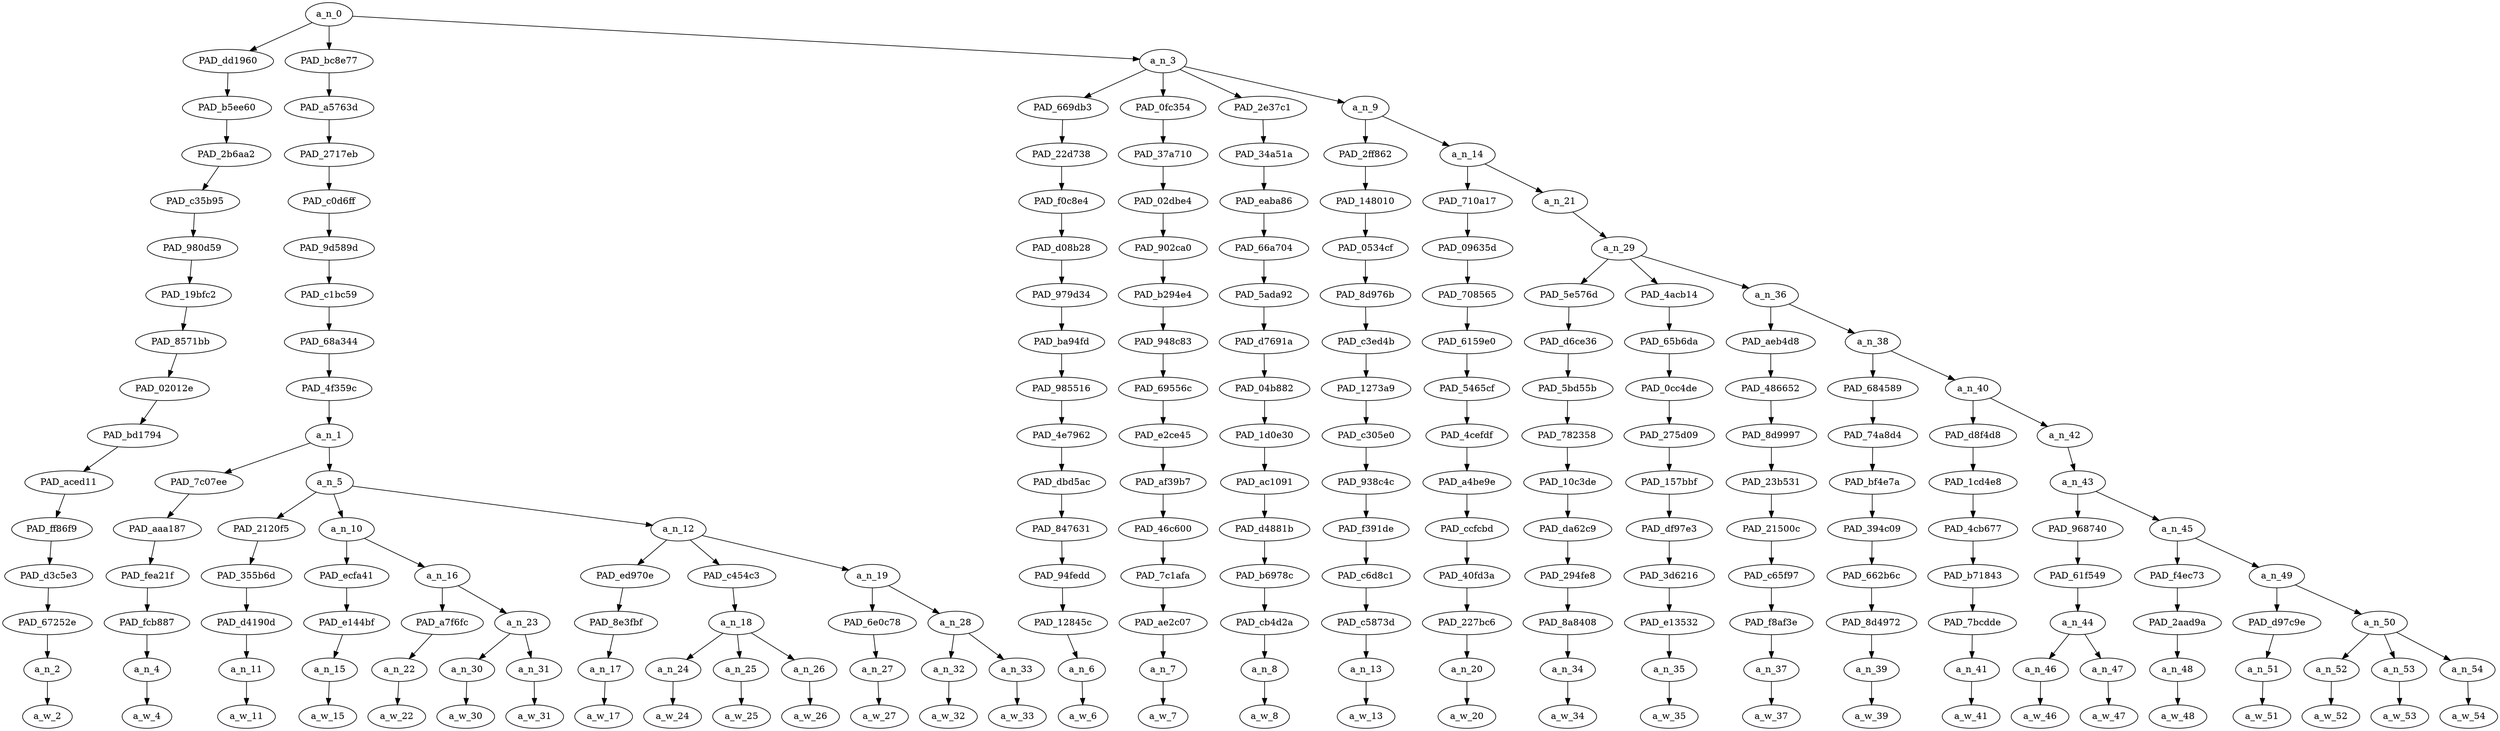 strict digraph "" {
	a_n_0	[div_dir=-1,
		index=0,
		level=15,
		pos="10.43142361111111,15!",
		text_span="[0, 1, 2, 3, 4, 5, 6, 7, 8, 9, 10, 11, 12, 13, 14, 15, 16, 17, 18, 19, 20, 21, 22, 23, 24, 25, 26, 27, 28, 29, 30]",
		value=1.00000000];
	PAD_dd1960	[div_dir=-1,
		index=1,
		level=14,
		pos="13.0,14!",
		text_span="[13]",
		value=0.01282149];
	a_n_0 -> PAD_dd1960;
	PAD_bc8e77	[div_dir=1,
		index=0,
		level=14,
		pos="2.5208333333333335,14!",
		text_span="[0, 1, 2, 3, 4, 5, 6, 7, 8, 9, 10, 11, 12]",
		value=0.32636976];
	a_n_0 -> PAD_bc8e77;
	a_n_3	[div_dir=-1,
		index=2,
		level=14,
		pos="15.7734375,14!",
		text_span="[14, 15, 16, 17, 18, 19, 20, 21, 22, 23, 24, 25, 26, 27, 28, 29, 30]",
		value=0.66060376];
	a_n_0 -> a_n_3;
	PAD_b5ee60	[div_dir=-1,
		index=1,
		level=13,
		pos="13.0,13!",
		text_span="[13]",
		value=0.01282149];
	PAD_dd1960 -> PAD_b5ee60;
	PAD_2b6aa2	[div_dir=-1,
		index=1,
		level=12,
		pos="13.0,12!",
		text_span="[13]",
		value=0.01282149];
	PAD_b5ee60 -> PAD_2b6aa2;
	PAD_c35b95	[div_dir=-1,
		index=1,
		level=11,
		pos="13.0,11!",
		text_span="[13]",
		value=0.01282149];
	PAD_2b6aa2 -> PAD_c35b95;
	PAD_980d59	[div_dir=-1,
		index=1,
		level=10,
		pos="13.0,10!",
		text_span="[13]",
		value=0.01282149];
	PAD_c35b95 -> PAD_980d59;
	PAD_19bfc2	[div_dir=-1,
		index=1,
		level=9,
		pos="13.0,9!",
		text_span="[13]",
		value=0.01282149];
	PAD_980d59 -> PAD_19bfc2;
	PAD_8571bb	[div_dir=-1,
		index=1,
		level=8,
		pos="13.0,8!",
		text_span="[13]",
		value=0.01282149];
	PAD_19bfc2 -> PAD_8571bb;
	PAD_02012e	[div_dir=-1,
		index=1,
		level=7,
		pos="13.0,7!",
		text_span="[13]",
		value=0.01282149];
	PAD_8571bb -> PAD_02012e;
	PAD_bd1794	[div_dir=-1,
		index=1,
		level=6,
		pos="13.0,6!",
		text_span="[13]",
		value=0.01282149];
	PAD_02012e -> PAD_bd1794;
	PAD_aced11	[div_dir=-1,
		index=2,
		level=5,
		pos="13.0,5!",
		text_span="[13]",
		value=0.01282149];
	PAD_bd1794 -> PAD_aced11;
	PAD_ff86f9	[div_dir=-1,
		index=4,
		level=4,
		pos="13.0,4!",
		text_span="[13]",
		value=0.01282149];
	PAD_aced11 -> PAD_ff86f9;
	PAD_d3c5e3	[div_dir=-1,
		index=7,
		level=3,
		pos="13.0,3!",
		text_span="[13]",
		value=0.01282149];
	PAD_ff86f9 -> PAD_d3c5e3;
	PAD_67252e	[div_dir=-1,
		index=9,
		level=2,
		pos="13.0,2!",
		text_span="[13]",
		value=0.01282149];
	PAD_d3c5e3 -> PAD_67252e;
	a_n_2	[div_dir=-1,
		index=13,
		level=1,
		pos="13.0,1!",
		text_span="[13]",
		value=0.01282149];
	PAD_67252e -> a_n_2;
	a_w_2	[div_dir=0,
		index=13,
		level=0,
		pos="13,0!",
		text_span="[13]",
		value=and1];
	a_n_2 -> a_w_2;
	PAD_a5763d	[div_dir=1,
		index=0,
		level=13,
		pos="2.5208333333333335,13!",
		text_span="[0, 1, 2, 3, 4, 5, 6, 7, 8, 9, 10, 11, 12]",
		value=0.32636976];
	PAD_bc8e77 -> PAD_a5763d;
	PAD_2717eb	[div_dir=1,
		index=0,
		level=12,
		pos="2.5208333333333335,12!",
		text_span="[0, 1, 2, 3, 4, 5, 6, 7, 8, 9, 10, 11, 12]",
		value=0.32636976];
	PAD_a5763d -> PAD_2717eb;
	PAD_c0d6ff	[div_dir=1,
		index=0,
		level=11,
		pos="2.5208333333333335,11!",
		text_span="[0, 1, 2, 3, 4, 5, 6, 7, 8, 9, 10, 11, 12]",
		value=0.32636976];
	PAD_2717eb -> PAD_c0d6ff;
	PAD_9d589d	[div_dir=1,
		index=0,
		level=10,
		pos="2.5208333333333335,10!",
		text_span="[0, 1, 2, 3, 4, 5, 6, 7, 8, 9, 10, 11, 12]",
		value=0.32636976];
	PAD_c0d6ff -> PAD_9d589d;
	PAD_c1bc59	[div_dir=1,
		index=0,
		level=9,
		pos="2.5208333333333335,9!",
		text_span="[0, 1, 2, 3, 4, 5, 6, 7, 8, 9, 10, 11, 12]",
		value=0.32636976];
	PAD_9d589d -> PAD_c1bc59;
	PAD_68a344	[div_dir=1,
		index=0,
		level=8,
		pos="2.5208333333333335,8!",
		text_span="[0, 1, 2, 3, 4, 5, 6, 7, 8, 9, 10, 11, 12]",
		value=0.32636976];
	PAD_c1bc59 -> PAD_68a344;
	PAD_4f359c	[div_dir=1,
		index=0,
		level=7,
		pos="2.5208333333333335,7!",
		text_span="[0, 1, 2, 3, 4, 5, 6, 7, 8, 9, 10, 11, 12]",
		value=0.32636976];
	PAD_68a344 -> PAD_4f359c;
	a_n_1	[div_dir=1,
		index=0,
		level=6,
		pos="2.5208333333333335,6!",
		text_span="[0, 1, 2, 3, 4, 5, 6, 7, 8, 9, 10, 11, 12]",
		value=0.32636976];
	PAD_4f359c -> a_n_1;
	PAD_7c07ee	[div_dir=-1,
		index=0,
		level=5,
		pos="0.0,5!",
		text_span="[0]",
		value=0.01759958];
	a_n_1 -> PAD_7c07ee;
	a_n_5	[div_dir=1,
		index=1,
		level=5,
		pos="5.041666666666667,5!",
		text_span="[1, 2, 3, 4, 5, 6, 7, 8, 9, 10, 11, 12]",
		value=0.30869037];
	a_n_1 -> a_n_5;
	PAD_aaa187	[div_dir=-1,
		index=0,
		level=4,
		pos="0.0,4!",
		text_span="[0]",
		value=0.01759958];
	PAD_7c07ee -> PAD_aaa187;
	PAD_fea21f	[div_dir=-1,
		index=0,
		level=3,
		pos="0.0,3!",
		text_span="[0]",
		value=0.01759958];
	PAD_aaa187 -> PAD_fea21f;
	PAD_fcb887	[div_dir=-1,
		index=0,
		level=2,
		pos="0.0,2!",
		text_span="[0]",
		value=0.01759958];
	PAD_fea21f -> PAD_fcb887;
	a_n_4	[div_dir=-1,
		index=0,
		level=1,
		pos="0.0,1!",
		text_span="[0]",
		value=0.01759958];
	PAD_fcb887 -> a_n_4;
	a_w_4	[div_dir=0,
		index=0,
		level=0,
		pos="0,0!",
		text_span="[0]",
		value=i];
	a_n_4 -> a_w_4;
	PAD_2120f5	[div_dir=-1,
		index=2,
		level=4,
		pos="5.0,4!",
		text_span="[5]",
		value=0.01495408];
	a_n_5 -> PAD_2120f5;
	a_n_10	[div_dir=1,
		index=1,
		level=4,
		pos="1.875,4!",
		text_span="[1, 2, 3, 4]",
		value=0.08091559];
	a_n_5 -> a_n_10;
	a_n_12	[div_dir=1,
		index=3,
		level=4,
		pos="8.25,4!",
		text_span="[6, 7, 8, 9, 10, 11, 12]",
		value=0.21270419];
	a_n_5 -> a_n_12;
	PAD_355b6d	[div_dir=-1,
		index=3,
		level=3,
		pos="5.0,3!",
		text_span="[5]",
		value=0.01495408];
	PAD_2120f5 -> PAD_355b6d;
	PAD_d4190d	[div_dir=-1,
		index=4,
		level=2,
		pos="5.0,2!",
		text_span="[5]",
		value=0.01495408];
	PAD_355b6d -> PAD_d4190d;
	a_n_11	[div_dir=-1,
		index=5,
		level=1,
		pos="5.0,1!",
		text_span="[5]",
		value=0.01495408];
	PAD_d4190d -> a_n_11;
	a_w_11	[div_dir=0,
		index=5,
		level=0,
		pos="5,0!",
		text_span="[5]",
		value=and];
	a_n_11 -> a_w_11;
	PAD_ecfa41	[div_dir=1,
		index=1,
		level=3,
		pos="1.0,3!",
		text_span="[1]",
		value=0.01265293];
	a_n_10 -> PAD_ecfa41;
	a_n_16	[div_dir=-1,
		index=2,
		level=3,
		pos="2.75,3!",
		text_span="[2, 3, 4]",
		value=0.06824732];
	a_n_10 -> a_n_16;
	PAD_e144bf	[div_dir=1,
		index=1,
		level=2,
		pos="1.0,2!",
		text_span="[1]",
		value=0.01265293];
	PAD_ecfa41 -> PAD_e144bf;
	a_n_15	[div_dir=1,
		index=1,
		level=1,
		pos="1.0,1!",
		text_span="[1]",
		value=0.01265293];
	PAD_e144bf -> a_n_15;
	a_w_15	[div_dir=0,
		index=1,
		level=0,
		pos="1,0!",
		text_span="[1]",
		value=go];
	a_n_15 -> a_w_15;
	PAD_a7f6fc	[div_dir=-1,
		index=2,
		level=2,
		pos="2.0,2!",
		text_span="[2]",
		value=0.01172779];
	a_n_16 -> PAD_a7f6fc;
	a_n_23	[div_dir=1,
		index=3,
		level=2,
		pos="3.5,2!",
		text_span="[3, 4]",
		value=0.05651221];
	a_n_16 -> a_n_23;
	a_n_22	[div_dir=-1,
		index=2,
		level=1,
		pos="2.0,1!",
		text_span="[2]",
		value=0.01172779];
	PAD_a7f6fc -> a_n_22;
	a_w_22	[div_dir=0,
		index=2,
		level=0,
		pos="2,0!",
		text_span="[2]",
		value=to];
	a_n_22 -> a_w_22;
	a_n_30	[div_dir=1,
		index=3,
		level=1,
		pos="3.0,1!",
		text_span="[3]",
		value=0.02253385];
	a_n_23 -> a_n_30;
	a_n_31	[div_dir=-1,
		index=4,
		level=1,
		pos="4.0,1!",
		text_span="[4]",
		value=0.03397252];
	a_n_23 -> a_n_31;
	a_w_30	[div_dir=0,
		index=3,
		level=0,
		pos="3,0!",
		text_span="[3]",
		value=public];
	a_n_30 -> a_w_30;
	a_w_31	[div_dir=0,
		index=4,
		level=0,
		pos="4,0!",
		text_span="[4]",
		value=beaches];
	a_n_31 -> a_w_31;
	PAD_ed970e	[div_dir=-1,
		index=4,
		level=3,
		pos="6.0,3!",
		text_span="[6]",
		value=0.01503635];
	a_n_12 -> PAD_ed970e;
	PAD_c454c3	[div_dir=1,
		index=5,
		level=3,
		pos="8.0,3!",
		text_span="[7, 8, 9]",
		value=0.07400564];
	a_n_12 -> PAD_c454c3;
	a_n_19	[div_dir=1,
		index=6,
		level=3,
		pos="10.75,3!",
		text_span="[10, 11, 12]",
		value=0.12351539];
	a_n_12 -> a_n_19;
	PAD_8e3fbf	[div_dir=-1,
		index=5,
		level=2,
		pos="6.0,2!",
		text_span="[6]",
		value=0.01503635];
	PAD_ed970e -> PAD_8e3fbf;
	a_n_17	[div_dir=-1,
		index=6,
		level=1,
		pos="6.0,1!",
		text_span="[6]",
		value=0.01503635];
	PAD_8e3fbf -> a_n_17;
	a_w_17	[div_dir=0,
		index=6,
		level=0,
		pos="6,0!",
		text_span="[6]",
		value=see];
	a_n_17 -> a_w_17;
	a_n_18	[div_dir=1,
		index=6,
		level=2,
		pos="8.0,2!",
		text_span="[7, 8, 9]",
		value=0.07400564];
	PAD_c454c3 -> a_n_18;
	a_n_24	[div_dir=1,
		index=7,
		level=1,
		pos="7.0,1!",
		text_span="[7]",
		value=0.02063671];
	a_n_18 -> a_n_24;
	a_n_25	[div_dir=1,
		index=8,
		level=1,
		pos="8.0,1!",
		text_span="[8]",
		value=0.02317053];
	a_n_18 -> a_n_25;
	a_n_26	[div_dir=1,
		index=9,
		level=1,
		pos="9.0,1!",
		text_span="[9]",
		value=0.03009430];
	a_n_18 -> a_n_26;
	a_w_24	[div_dir=0,
		index=7,
		level=0,
		pos="7,0!",
		text_span="[7]",
		value=beautiful];
	a_n_24 -> a_w_24;
	a_w_25	[div_dir=0,
		index=8,
		level=0,
		pos="8,0!",
		text_span="[8]",
		value=young];
	a_n_25 -> a_w_25;
	a_w_26	[div_dir=0,
		index=9,
		level=0,
		pos="9,0!",
		text_span="[9]",
		value=women];
	a_n_26 -> a_w_26;
	PAD_6e0c78	[div_dir=1,
		index=7,
		level=2,
		pos="10.0,2!",
		text_span="[10]",
		value=0.01569683];
	a_n_19 -> PAD_6e0c78;
	a_n_28	[div_dir=1,
		index=8,
		level=2,
		pos="11.5,2!",
		text_span="[11, 12]",
		value=0.10769895];
	a_n_19 -> a_n_28;
	a_n_27	[div_dir=1,
		index=10,
		level=1,
		pos="10.0,1!",
		text_span="[10]",
		value=0.01569683];
	PAD_6e0c78 -> a_n_27;
	a_w_27	[div_dir=0,
		index=10,
		level=0,
		pos="10,0!",
		text_span="[10]",
		value=it];
	a_n_27 -> a_w_27;
	a_n_32	[div_dir=-1,
		index=11,
		level=1,
		pos="11.0,1!",
		text_span="[11]",
		value=0.02110953];
	a_n_28 -> a_n_32;
	a_n_33	[div_dir=1,
		index=12,
		level=1,
		pos="12.0,1!",
		text_span="[12]",
		value=0.08646657];
	a_n_28 -> a_n_33;
	a_w_32	[div_dir=0,
		index=11,
		level=0,
		pos="11,0!",
		text_span="[11]",
		value=tiny];
	a_n_32 -> a_w_32;
	a_w_33	[div_dir=0,
		index=12,
		level=0,
		pos="12,0!",
		text_span="[12]",
		value=swimsuits];
	a_n_33 -> a_w_33;
	PAD_669db3	[div_dir=1,
		index=2,
		level=13,
		pos="14.0,13!",
		text_span="[14]",
		value=0.01436544];
	a_n_3 -> PAD_669db3;
	PAD_0fc354	[div_dir=-1,
		index=3,
		level=13,
		pos="15.0,13!",
		text_span="[15]",
		value=0.01814292];
	a_n_3 -> PAD_0fc354;
	PAD_2e37c1	[div_dir=1,
		index=4,
		level=13,
		pos="16.0,13!",
		text_span="[16]",
		value=0.01480288];
	a_n_3 -> PAD_2e37c1;
	a_n_9	[div_dir=-1,
		index=5,
		level=13,
		pos="18.09375,13!",
		text_span="[17, 18, 19, 20, 21, 22, 23, 24, 25, 26, 27, 28, 29, 30]",
		value=0.61294317];
	a_n_3 -> a_n_9;
	PAD_22d738	[div_dir=1,
		index=2,
		level=12,
		pos="14.0,12!",
		text_span="[14]",
		value=0.01436544];
	PAD_669db3 -> PAD_22d738;
	PAD_f0c8e4	[div_dir=1,
		index=2,
		level=11,
		pos="14.0,11!",
		text_span="[14]",
		value=0.01436544];
	PAD_22d738 -> PAD_f0c8e4;
	PAD_d08b28	[div_dir=1,
		index=2,
		level=10,
		pos="14.0,10!",
		text_span="[14]",
		value=0.01436544];
	PAD_f0c8e4 -> PAD_d08b28;
	PAD_979d34	[div_dir=1,
		index=2,
		level=9,
		pos="14.0,9!",
		text_span="[14]",
		value=0.01436544];
	PAD_d08b28 -> PAD_979d34;
	PAD_ba94fd	[div_dir=1,
		index=2,
		level=8,
		pos="14.0,8!",
		text_span="[14]",
		value=0.01436544];
	PAD_979d34 -> PAD_ba94fd;
	PAD_985516	[div_dir=1,
		index=2,
		level=7,
		pos="14.0,7!",
		text_span="[14]",
		value=0.01436544];
	PAD_ba94fd -> PAD_985516;
	PAD_4e7962	[div_dir=1,
		index=2,
		level=6,
		pos="14.0,6!",
		text_span="[14]",
		value=0.01436544];
	PAD_985516 -> PAD_4e7962;
	PAD_dbd5ac	[div_dir=1,
		index=3,
		level=5,
		pos="14.0,5!",
		text_span="[14]",
		value=0.01436544];
	PAD_4e7962 -> PAD_dbd5ac;
	PAD_847631	[div_dir=1,
		index=5,
		level=4,
		pos="14.0,4!",
		text_span="[14]",
		value=0.01436544];
	PAD_dbd5ac -> PAD_847631;
	PAD_94fedd	[div_dir=1,
		index=8,
		level=3,
		pos="14.0,3!",
		text_span="[14]",
		value=0.01436544];
	PAD_847631 -> PAD_94fedd;
	PAD_12845c	[div_dir=1,
		index=10,
		level=2,
		pos="14.0,2!",
		text_span="[14]",
		value=0.01436544];
	PAD_94fedd -> PAD_12845c;
	a_n_6	[div_dir=1,
		index=14,
		level=1,
		pos="14.0,1!",
		text_span="[14]",
		value=0.01436544];
	PAD_12845c -> a_n_6;
	a_w_6	[div_dir=0,
		index=14,
		level=0,
		pos="14,0!",
		text_span="[14]",
		value=yet];
	a_n_6 -> a_w_6;
	PAD_37a710	[div_dir=-1,
		index=3,
		level=12,
		pos="15.0,12!",
		text_span="[15]",
		value=0.01814292];
	PAD_0fc354 -> PAD_37a710;
	PAD_02dbe4	[div_dir=-1,
		index=3,
		level=11,
		pos="15.0,11!",
		text_span="[15]",
		value=0.01814292];
	PAD_37a710 -> PAD_02dbe4;
	PAD_902ca0	[div_dir=-1,
		index=3,
		level=10,
		pos="15.0,10!",
		text_span="[15]",
		value=0.01814292];
	PAD_02dbe4 -> PAD_902ca0;
	PAD_b294e4	[div_dir=-1,
		index=3,
		level=9,
		pos="15.0,9!",
		text_span="[15]",
		value=0.01814292];
	PAD_902ca0 -> PAD_b294e4;
	PAD_948c83	[div_dir=-1,
		index=3,
		level=8,
		pos="15.0,8!",
		text_span="[15]",
		value=0.01814292];
	PAD_b294e4 -> PAD_948c83;
	PAD_69556c	[div_dir=-1,
		index=3,
		level=7,
		pos="15.0,7!",
		text_span="[15]",
		value=0.01814292];
	PAD_948c83 -> PAD_69556c;
	PAD_e2ce45	[div_dir=-1,
		index=3,
		level=6,
		pos="15.0,6!",
		text_span="[15]",
		value=0.01814292];
	PAD_69556c -> PAD_e2ce45;
	PAD_af39b7	[div_dir=-1,
		index=4,
		level=5,
		pos="15.0,5!",
		text_span="[15]",
		value=0.01814292];
	PAD_e2ce45 -> PAD_af39b7;
	PAD_46c600	[div_dir=-1,
		index=6,
		level=4,
		pos="15.0,4!",
		text_span="[15]",
		value=0.01814292];
	PAD_af39b7 -> PAD_46c600;
	PAD_7c1afa	[div_dir=-1,
		index=9,
		level=3,
		pos="15.0,3!",
		text_span="[15]",
		value=0.01814292];
	PAD_46c600 -> PAD_7c1afa;
	PAD_ae2c07	[div_dir=-1,
		index=11,
		level=2,
		pos="15.0,2!",
		text_span="[15]",
		value=0.01814292];
	PAD_7c1afa -> PAD_ae2c07;
	a_n_7	[div_dir=-1,
		index=15,
		level=1,
		pos="15.0,1!",
		text_span="[15]",
		value=0.01814292];
	PAD_ae2c07 -> a_n_7;
	a_w_7	[div_dir=0,
		index=15,
		level=0,
		pos="15,0!",
		text_span="[15]",
		value=somehow];
	a_n_7 -> a_w_7;
	PAD_34a51a	[div_dir=1,
		index=4,
		level=12,
		pos="16.0,12!",
		text_span="[16]",
		value=0.01480288];
	PAD_2e37c1 -> PAD_34a51a;
	PAD_eaba86	[div_dir=1,
		index=4,
		level=11,
		pos="16.0,11!",
		text_span="[16]",
		value=0.01480288];
	PAD_34a51a -> PAD_eaba86;
	PAD_66a704	[div_dir=1,
		index=4,
		level=10,
		pos="16.0,10!",
		text_span="[16]",
		value=0.01480288];
	PAD_eaba86 -> PAD_66a704;
	PAD_5ada92	[div_dir=1,
		index=4,
		level=9,
		pos="16.0,9!",
		text_span="[16]",
		value=0.01480288];
	PAD_66a704 -> PAD_5ada92;
	PAD_d7691a	[div_dir=1,
		index=4,
		level=8,
		pos="16.0,8!",
		text_span="[16]",
		value=0.01480288];
	PAD_5ada92 -> PAD_d7691a;
	PAD_04b882	[div_dir=1,
		index=4,
		level=7,
		pos="16.0,7!",
		text_span="[16]",
		value=0.01480288];
	PAD_d7691a -> PAD_04b882;
	PAD_1d0e30	[div_dir=1,
		index=4,
		level=6,
		pos="16.0,6!",
		text_span="[16]",
		value=0.01480288];
	PAD_04b882 -> PAD_1d0e30;
	PAD_ac1091	[div_dir=1,
		index=5,
		level=5,
		pos="16.0,5!",
		text_span="[16]",
		value=0.01480288];
	PAD_1d0e30 -> PAD_ac1091;
	PAD_d4881b	[div_dir=1,
		index=7,
		level=4,
		pos="16.0,4!",
		text_span="[16]",
		value=0.01480288];
	PAD_ac1091 -> PAD_d4881b;
	PAD_b6978c	[div_dir=1,
		index=10,
		level=3,
		pos="16.0,3!",
		text_span="[16]",
		value=0.01480288];
	PAD_d4881b -> PAD_b6978c;
	PAD_cb4d2a	[div_dir=1,
		index=12,
		level=2,
		pos="16.0,2!",
		text_span="[16]",
		value=0.01480288];
	PAD_b6978c -> PAD_cb4d2a;
	a_n_8	[div_dir=1,
		index=16,
		level=1,
		pos="16.0,1!",
		text_span="[16]",
		value=0.01480288];
	PAD_cb4d2a -> a_n_8;
	a_w_8	[div_dir=0,
		index=16,
		level=0,
		pos="16,0!",
		text_span="[16]",
		value=i1];
	a_n_8 -> a_w_8;
	PAD_2ff862	[div_dir=-1,
		index=5,
		level=12,
		pos="17.0,12!",
		text_span="[17]",
		value=0.01456522];
	a_n_9 -> PAD_2ff862;
	a_n_14	[div_dir=-1,
		index=6,
		level=12,
		pos="19.1875,12!",
		text_span="[18, 19, 20, 21, 22, 23, 24, 25, 26, 27, 28, 29, 30]",
		value=0.59800393];
	a_n_9 -> a_n_14;
	PAD_148010	[div_dir=-1,
		index=5,
		level=11,
		pos="17.0,11!",
		text_span="[17]",
		value=0.01456522];
	PAD_2ff862 -> PAD_148010;
	PAD_0534cf	[div_dir=-1,
		index=5,
		level=10,
		pos="17.0,10!",
		text_span="[17]",
		value=0.01456522];
	PAD_148010 -> PAD_0534cf;
	PAD_8d976b	[div_dir=-1,
		index=5,
		level=9,
		pos="17.0,9!",
		text_span="[17]",
		value=0.01456522];
	PAD_0534cf -> PAD_8d976b;
	PAD_c3ed4b	[div_dir=-1,
		index=5,
		level=8,
		pos="17.0,8!",
		text_span="[17]",
		value=0.01456522];
	PAD_8d976b -> PAD_c3ed4b;
	PAD_1273a9	[div_dir=-1,
		index=5,
		level=7,
		pos="17.0,7!",
		text_span="[17]",
		value=0.01456522];
	PAD_c3ed4b -> PAD_1273a9;
	PAD_c305e0	[div_dir=-1,
		index=5,
		level=6,
		pos="17.0,6!",
		text_span="[17]",
		value=0.01456522];
	PAD_1273a9 -> PAD_c305e0;
	PAD_938c4c	[div_dir=-1,
		index=6,
		level=5,
		pos="17.0,5!",
		text_span="[17]",
		value=0.01456522];
	PAD_c305e0 -> PAD_938c4c;
	PAD_f391de	[div_dir=-1,
		index=8,
		level=4,
		pos="17.0,4!",
		text_span="[17]",
		value=0.01456522];
	PAD_938c4c -> PAD_f391de;
	PAD_c6d8c1	[div_dir=-1,
		index=11,
		level=3,
		pos="17.0,3!",
		text_span="[17]",
		value=0.01456522];
	PAD_f391de -> PAD_c6d8c1;
	PAD_c5873d	[div_dir=-1,
		index=13,
		level=2,
		pos="17.0,2!",
		text_span="[17]",
		value=0.01456522];
	PAD_c6d8c1 -> PAD_c5873d;
	a_n_13	[div_dir=-1,
		index=17,
		level=1,
		pos="17.0,1!",
		text_span="[17]",
		value=0.01456522];
	PAD_c5873d -> a_n_13;
	a_w_13	[div_dir=0,
		index=17,
		level=0,
		pos="17,0!",
		text_span="[17]",
		value=have];
	a_n_13 -> a_w_13;
	PAD_710a17	[div_dir=1,
		index=6,
		level=11,
		pos="18.0,11!",
		text_span="[18]",
		value=0.02209695];
	a_n_14 -> PAD_710a17;
	a_n_21	[div_dir=-1,
		index=7,
		level=11,
		pos="20.375,11!",
		text_span="[19, 20, 21, 22, 23, 24, 25, 26, 27, 28, 29, 30]",
		value=0.57552896];
	a_n_14 -> a_n_21;
	PAD_09635d	[div_dir=1,
		index=6,
		level=10,
		pos="18.0,10!",
		text_span="[18]",
		value=0.02209695];
	PAD_710a17 -> PAD_09635d;
	PAD_708565	[div_dir=1,
		index=6,
		level=9,
		pos="18.0,9!",
		text_span="[18]",
		value=0.02209695];
	PAD_09635d -> PAD_708565;
	PAD_6159e0	[div_dir=1,
		index=6,
		level=8,
		pos="18.0,8!",
		text_span="[18]",
		value=0.02209695];
	PAD_708565 -> PAD_6159e0;
	PAD_5465cf	[div_dir=1,
		index=6,
		level=7,
		pos="18.0,7!",
		text_span="[18]",
		value=0.02209695];
	PAD_6159e0 -> PAD_5465cf;
	PAD_4cefdf	[div_dir=1,
		index=6,
		level=6,
		pos="18.0,6!",
		text_span="[18]",
		value=0.02209695];
	PAD_5465cf -> PAD_4cefdf;
	PAD_a4be9e	[div_dir=1,
		index=7,
		level=5,
		pos="18.0,5!",
		text_span="[18]",
		value=0.02209695];
	PAD_4cefdf -> PAD_a4be9e;
	PAD_ccfcbd	[div_dir=1,
		index=9,
		level=4,
		pos="18.0,4!",
		text_span="[18]",
		value=0.02209695];
	PAD_a4be9e -> PAD_ccfcbd;
	PAD_40fd3a	[div_dir=1,
		index=12,
		level=3,
		pos="18.0,3!",
		text_span="[18]",
		value=0.02209695];
	PAD_ccfcbd -> PAD_40fd3a;
	PAD_227bc6	[div_dir=1,
		index=14,
		level=2,
		pos="18.0,2!",
		text_span="[18]",
		value=0.02209695];
	PAD_40fd3a -> PAD_227bc6;
	a_n_20	[div_dir=1,
		index=18,
		level=1,
		pos="18.0,1!",
		text_span="[18]",
		value=0.02209695];
	PAD_227bc6 -> a_n_20;
	a_w_20	[div_dir=0,
		index=18,
		level=0,
		pos="18,0!",
		text_span="[18]",
		value=managed];
	a_n_20 -> a_w_20;
	a_n_29	[div_dir=-1,
		index=7,
		level=10,
		pos="20.375,10!",
		text_span="[19, 20, 21, 22, 23, 24, 25, 26, 27, 28, 29, 30]",
		value=0.57510612];
	a_n_21 -> a_n_29;
	PAD_5e576d	[div_dir=-1,
		index=7,
		level=9,
		pos="19.0,9!",
		text_span="[19]",
		value=0.01722534];
	a_n_29 -> PAD_5e576d;
	PAD_4acb14	[div_dir=1,
		index=8,
		level=9,
		pos="20.0,9!",
		text_span="[20]",
		value=0.02784716];
	a_n_29 -> PAD_4acb14;
	a_n_36	[div_dir=-1,
		index=9,
		level=9,
		pos="22.125,9!",
		text_span="[21, 22, 23, 24, 25, 26, 27, 28, 29, 30]",
		value=0.52961080];
	a_n_29 -> a_n_36;
	PAD_d6ce36	[div_dir=-1,
		index=7,
		level=8,
		pos="19.0,8!",
		text_span="[19]",
		value=0.01722534];
	PAD_5e576d -> PAD_d6ce36;
	PAD_5bd55b	[div_dir=-1,
		index=7,
		level=7,
		pos="19.0,7!",
		text_span="[19]",
		value=0.01722534];
	PAD_d6ce36 -> PAD_5bd55b;
	PAD_782358	[div_dir=-1,
		index=7,
		level=6,
		pos="19.0,6!",
		text_span="[19]",
		value=0.01722534];
	PAD_5bd55b -> PAD_782358;
	PAD_10c3de	[div_dir=-1,
		index=8,
		level=5,
		pos="19.0,5!",
		text_span="[19]",
		value=0.01722534];
	PAD_782358 -> PAD_10c3de;
	PAD_da62c9	[div_dir=-1,
		index=10,
		level=4,
		pos="19.0,4!",
		text_span="[19]",
		value=0.01722534];
	PAD_10c3de -> PAD_da62c9;
	PAD_294fe8	[div_dir=-1,
		index=13,
		level=3,
		pos="19.0,3!",
		text_span="[19]",
		value=0.01722534];
	PAD_da62c9 -> PAD_294fe8;
	PAD_8a8408	[div_dir=-1,
		index=15,
		level=2,
		pos="19.0,2!",
		text_span="[19]",
		value=0.01722534];
	PAD_294fe8 -> PAD_8a8408;
	a_n_34	[div_dir=-1,
		index=19,
		level=1,
		pos="19.0,1!",
		text_span="[19]",
		value=0.01722534];
	PAD_8a8408 -> a_n_34;
	a_w_34	[div_dir=0,
		index=19,
		level=0,
		pos="19,0!",
		text_span="[19]",
		value=to1];
	a_n_34 -> a_w_34;
	PAD_65b6da	[div_dir=1,
		index=8,
		level=8,
		pos="20.0,8!",
		text_span="[20]",
		value=0.02784716];
	PAD_4acb14 -> PAD_65b6da;
	PAD_0cc4de	[div_dir=1,
		index=8,
		level=7,
		pos="20.0,7!",
		text_span="[20]",
		value=0.02784716];
	PAD_65b6da -> PAD_0cc4de;
	PAD_275d09	[div_dir=1,
		index=8,
		level=6,
		pos="20.0,6!",
		text_span="[20]",
		value=0.02784716];
	PAD_0cc4de -> PAD_275d09;
	PAD_157bbf	[div_dir=1,
		index=9,
		level=5,
		pos="20.0,5!",
		text_span="[20]",
		value=0.02784716];
	PAD_275d09 -> PAD_157bbf;
	PAD_df97e3	[div_dir=1,
		index=11,
		level=4,
		pos="20.0,4!",
		text_span="[20]",
		value=0.02784716];
	PAD_157bbf -> PAD_df97e3;
	PAD_3d6216	[div_dir=1,
		index=14,
		level=3,
		pos="20.0,3!",
		text_span="[20]",
		value=0.02784716];
	PAD_df97e3 -> PAD_3d6216;
	PAD_e13532	[div_dir=1,
		index=16,
		level=2,
		pos="20.0,2!",
		text_span="[20]",
		value=0.02784716];
	PAD_3d6216 -> PAD_e13532;
	a_n_35	[div_dir=1,
		index=20,
		level=1,
		pos="20.0,1!",
		text_span="[20]",
		value=0.02784716];
	PAD_e13532 -> a_n_35;
	a_w_35	[div_dir=0,
		index=20,
		level=0,
		pos="20,0!",
		text_span="[20]",
		value=never];
	a_n_35 -> a_w_35;
	PAD_aeb4d8	[div_dir=-1,
		index=9,
		level=8,
		pos="21.0,8!",
		text_span="[21]",
		value=0.08941057];
	a_n_36 -> PAD_aeb4d8;
	a_n_38	[div_dir=-1,
		index=10,
		level=8,
		pos="23.25,8!",
		text_span="[22, 23, 24, 25, 26, 27, 28, 29, 30]",
		value=0.43975181];
	a_n_36 -> a_n_38;
	PAD_486652	[div_dir=-1,
		index=9,
		level=7,
		pos="21.0,7!",
		text_span="[21]",
		value=0.08941057];
	PAD_aeb4d8 -> PAD_486652;
	PAD_8d9997	[div_dir=-1,
		index=9,
		level=6,
		pos="21.0,6!",
		text_span="[21]",
		value=0.08941057];
	PAD_486652 -> PAD_8d9997;
	PAD_23b531	[div_dir=-1,
		index=10,
		level=5,
		pos="21.0,5!",
		text_span="[21]",
		value=0.08941057];
	PAD_8d9997 -> PAD_23b531;
	PAD_21500c	[div_dir=-1,
		index=12,
		level=4,
		pos="21.0,4!",
		text_span="[21]",
		value=0.08941057];
	PAD_23b531 -> PAD_21500c;
	PAD_c65f97	[div_dir=-1,
		index=15,
		level=3,
		pos="21.0,3!",
		text_span="[21]",
		value=0.08941057];
	PAD_21500c -> PAD_c65f97;
	PAD_f8af3e	[div_dir=-1,
		index=17,
		level=2,
		pos="21.0,2!",
		text_span="[21]",
		value=0.08941057];
	PAD_c65f97 -> PAD_f8af3e;
	a_n_37	[div_dir=-1,
		index=21,
		level=1,
		pos="21.0,1!",
		text_span="[21]",
		value=0.08941057];
	PAD_f8af3e -> a_n_37;
	a_w_37	[div_dir=0,
		index=21,
		level=0,
		pos="21,0!",
		text_span="[21]",
		value=rape];
	a_n_37 -> a_w_37;
	PAD_684589	[div_dir=-1,
		index=10,
		level=7,
		pos="22.0,7!",
		text_span="[22]",
		value=0.03235563];
	a_n_38 -> PAD_684589;
	a_n_40	[div_dir=-1,
		index=11,
		level=7,
		pos="24.5,7!",
		text_span="[23, 24, 25, 26, 27, 28, 29, 30]",
		value=0.40694167];
	a_n_38 -> a_n_40;
	PAD_74a8d4	[div_dir=-1,
		index=10,
		level=6,
		pos="22.0,6!",
		text_span="[22]",
		value=0.03235563];
	PAD_684589 -> PAD_74a8d4;
	PAD_bf4e7a	[div_dir=-1,
		index=11,
		level=5,
		pos="22.0,5!",
		text_span="[22]",
		value=0.03235563];
	PAD_74a8d4 -> PAD_bf4e7a;
	PAD_394c09	[div_dir=-1,
		index=13,
		level=4,
		pos="22.0,4!",
		text_span="[22]",
		value=0.03235563];
	PAD_bf4e7a -> PAD_394c09;
	PAD_662b6c	[div_dir=-1,
		index=16,
		level=3,
		pos="22.0,3!",
		text_span="[22]",
		value=0.03235563];
	PAD_394c09 -> PAD_662b6c;
	PAD_8d4972	[div_dir=-1,
		index=18,
		level=2,
		pos="22.0,2!",
		text_span="[22]",
		value=0.03235563];
	PAD_662b6c -> PAD_8d4972;
	a_n_39	[div_dir=-1,
		index=22,
		level=1,
		pos="22.0,1!",
		text_span="[22]",
		value=0.03235563];
	PAD_8d4972 -> a_n_39;
	a_w_39	[div_dir=0,
		index=22,
		level=0,
		pos="22,0!",
		text_span="[22]",
		value=anyone];
	a_n_39 -> a_w_39;
	PAD_d8f4d8	[div_dir=-1,
		index=11,
		level=6,
		pos="23.0,6!",
		text_span="[23]",
		value=0.02511945];
	a_n_40 -> PAD_d8f4d8;
	a_n_42	[div_dir=-1,
		index=12,
		level=6,
		pos="26.0,6!",
		text_span="[24, 25, 26, 27, 28, 29, 30]",
		value=0.38140328];
	a_n_40 -> a_n_42;
	PAD_1cd4e8	[div_dir=-1,
		index=12,
		level=5,
		pos="23.0,5!",
		text_span="[23]",
		value=0.02511945];
	PAD_d8f4d8 -> PAD_1cd4e8;
	PAD_4cb677	[div_dir=-1,
		index=14,
		level=4,
		pos="23.0,4!",
		text_span="[23]",
		value=0.02511945];
	PAD_1cd4e8 -> PAD_4cb677;
	PAD_b71843	[div_dir=-1,
		index=17,
		level=3,
		pos="23.0,3!",
		text_span="[23]",
		value=0.02511945];
	PAD_4cb677 -> PAD_b71843;
	PAD_7bcdde	[div_dir=-1,
		index=19,
		level=2,
		pos="23.0,2!",
		text_span="[23]",
		value=0.02511945];
	PAD_b71843 -> PAD_7bcdde;
	a_n_41	[div_dir=-1,
		index=23,
		level=1,
		pos="23.0,1!",
		text_span="[23]",
		value=0.02511945];
	PAD_7bcdde -> a_n_41;
	a_w_41	[div_dir=0,
		index=23,
		level=0,
		pos="23,0!",
		text_span="[23]",
		value=that];
	a_n_41 -> a_w_41;
	a_n_43	[div_dir=-1,
		index=13,
		level=5,
		pos="26.0,5!",
		text_span="[24, 25, 26, 27, 28, 29, 30]",
		value=0.38096712];
	a_n_42 -> a_n_43;
	PAD_968740	[div_dir=-1,
		index=15,
		level=4,
		pos="24.5,4!",
		text_span="[24, 25]",
		value=0.05206038];
	a_n_43 -> PAD_968740;
	a_n_45	[div_dir=-1,
		index=16,
		level=4,
		pos="27.5,4!",
		text_span="[26, 27, 28, 29, 30]",
		value=0.32847058];
	a_n_43 -> a_n_45;
	PAD_61f549	[div_dir=-1,
		index=18,
		level=3,
		pos="24.5,3!",
		text_span="[24, 25]",
		value=0.05206038];
	PAD_968740 -> PAD_61f549;
	a_n_44	[div_dir=-1,
		index=20,
		level=2,
		pos="24.5,2!",
		text_span="[24, 25]",
		value=0.05206038];
	PAD_61f549 -> a_n_44;
	a_n_46	[div_dir=-1,
		index=24,
		level=1,
		pos="24.0,1!",
		text_span="[24]",
		value=0.01836885];
	a_n_44 -> a_n_46;
	a_n_47	[div_dir=1,
		index=25,
		level=1,
		pos="25.0,1!",
		text_span="[25]",
		value=0.03360469];
	a_n_44 -> a_n_47;
	a_w_46	[div_dir=0,
		index=24,
		level=0,
		pos="24,0!",
		text_span="[24]",
		value=the];
	a_n_46 -> a_w_46;
	a_w_47	[div_dir=0,
		index=25,
		level=0,
		pos="25,0!",
		text_span="[25]",
		value=difference];
	a_n_47 -> a_w_47;
	PAD_f4ec73	[div_dir=1,
		index=19,
		level=3,
		pos="26.0,3!",
		text_span="[26]",
		value=0.02406126];
	a_n_45 -> PAD_f4ec73;
	a_n_49	[div_dir=-1,
		index=20,
		level=3,
		pos="29.0,3!",
		text_span="[27, 28, 29, 30]",
		value=0.30395169];
	a_n_45 -> a_n_49;
	PAD_2aad9a	[div_dir=1,
		index=21,
		level=2,
		pos="26.0,2!",
		text_span="[26]",
		value=0.02406126];
	PAD_f4ec73 -> PAD_2aad9a;
	a_n_48	[div_dir=1,
		index=26,
		level=1,
		pos="26.0,1!",
		text_span="[26]",
		value=0.02406126];
	PAD_2aad9a -> a_n_48;
	a_w_48	[div_dir=0,
		index=26,
		level=0,
		pos="26,0!",
		text_span="[26]",
		value=between];
	a_n_48 -> a_w_48;
	PAD_d97c9e	[div_dir=-1,
		index=23,
		level=2,
		pos="30.0,2!",
		text_span="[30]",
		value=0.02638631];
	a_n_49 -> PAD_d97c9e;
	a_n_50	[div_dir=-1,
		index=22,
		level=2,
		pos="28.0,2!",
		text_span="[27, 28, 29]",
		value=0.27701555];
	a_n_49 -> a_n_50;
	a_n_51	[div_dir=-1,
		index=30,
		level=1,
		pos="30.0,1!",
		text_span="[30]",
		value=0.02638631];
	PAD_d97c9e -> a_n_51;
	a_w_51	[div_dir=0,
		index=30,
		level=0,
		pos="30,0!",
		text_span="[30]",
		value=apparently];
	a_n_51 -> a_w_51;
	a_n_52	[div_dir=-1,
		index=27,
		level=1,
		pos="27.0,1!",
		text_span="[27]",
		value=0.08401416];
	a_n_50 -> a_n_52;
	a_n_53	[div_dir=1,
		index=28,
		level=1,
		pos="28.0,1!",
		text_span="[28]",
		value=0.03722911];
	a_n_50 -> a_n_53;
	a_n_54	[div_dir=-1,
		index=29,
		level=1,
		pos="29.0,1!",
		text_span="[29]",
		value=0.15518570];
	a_n_50 -> a_n_54;
	a_w_52	[div_dir=0,
		index=27,
		level=0,
		pos="27,0!",
		text_span="[27]",
		value=americans];
	a_n_52 -> a_w_52;
	a_w_53	[div_dir=0,
		index=28,
		level=0,
		pos="28,0!",
		text_span="[28]",
		value=and2];
	a_n_53 -> a_w_53;
	a_w_54	[div_dir=0,
		index=29,
		level=0,
		pos="29,0!",
		text_span="[29]",
		value=islamists];
	a_n_54 -> a_w_54;
}
